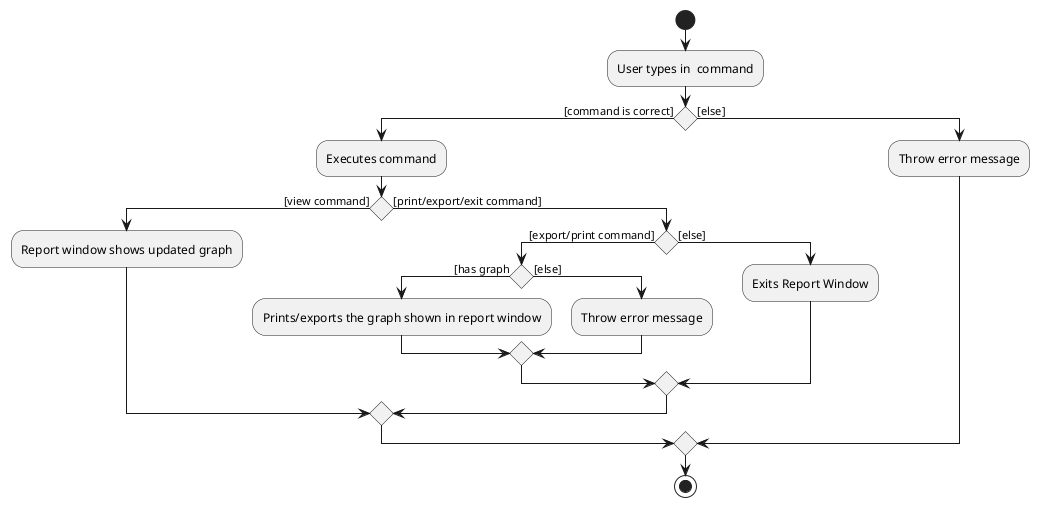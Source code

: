 @startuml
start
:User types in  command;
if () then ([command is correct])
    :Executes command;
     if() then ([view command])
     :Report window shows updated graph;
     else ([print/export/exit command])
            if () then ([export/print command])
             if () then ([has graph)
                :Prints/exports the graph shown in report window;
             else ([else])
                :Throw error message;
              endif
            else ([else])
                 :Exits Report Window;
                endif
      endif
else ([else])
    :Throw error message;
endif
stop
@enduml


